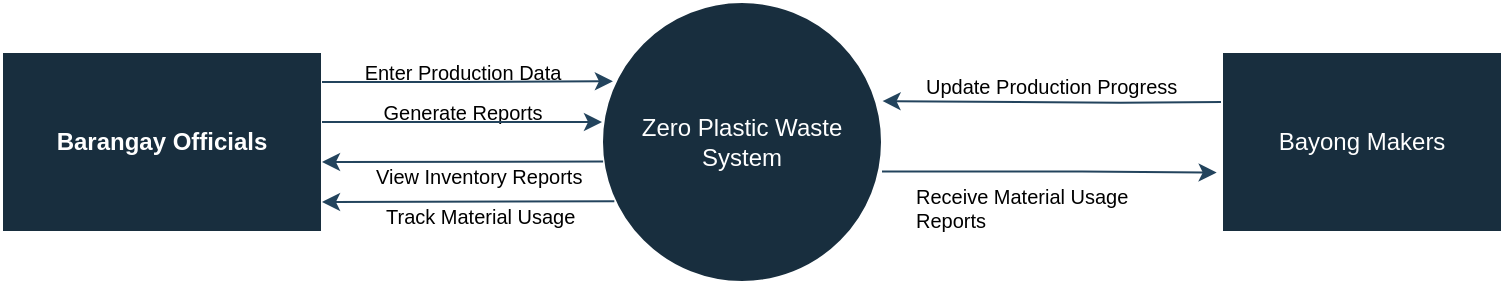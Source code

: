 <mxfile version="26.0.11">
  <diagram name="Page-1" id="_dEVKyl7b03lGLKpZU5b">
    <mxGraphModel dx="576" dy="307" grid="1" gridSize="10" guides="1" tooltips="1" connect="1" arrows="1" fold="1" page="1" pageScale="1" pageWidth="850" pageHeight="1100" background="#FFFFFF" math="0" shadow="0">
      <root>
        <mxCell id="0" />
        <mxCell id="1" parent="0" />
        <mxCell id="ykiPX_HfjB889-a121QS-25" style="rounded=0;orthogonalLoop=1;jettySize=auto;html=1;entryX=1.002;entryY=0.354;entryDx=0;entryDy=0;entryPerimeter=0;exitX=0.005;exitY=0.569;exitDx=0;exitDy=0;exitPerimeter=0;labelBackgroundColor=none;strokeColor=#23445D;fontColor=default;" edge="1" parent="1" target="ykiPX_HfjB889-a121QS-1">
          <mxGeometry relative="1" as="geometry">
            <mxPoint x="511.54" y="560.06" as="targetPoint" />
            <mxPoint x="660" y="560.0" as="sourcePoint" />
            <Array as="points">
              <mxPoint x="609.3" y="560.34" />
            </Array>
          </mxGeometry>
        </mxCell>
        <mxCell id="ykiPX_HfjB889-a121QS-1" value="&lt;div&gt;Zero Plastic Waste System&lt;/div&gt;" style="ellipse;whiteSpace=wrap;html=1;aspect=fixed;labelBackgroundColor=none;fillColor=#182E3E;strokeColor=#FFFFFF;fontColor=#FFFFFF;" vertex="1" parent="1">
          <mxGeometry x="350" y="510" width="140" height="140" as="geometry" />
        </mxCell>
        <mxCell id="ykiPX_HfjB889-a121QS-17" value="" style="edgeStyle=orthogonalEdgeStyle;rounded=0;orthogonalLoop=1;jettySize=auto;html=1;entryX=-0.019;entryY=0.67;entryDx=0;entryDy=0;entryPerimeter=0;labelBackgroundColor=none;strokeColor=#23445D;fontColor=default;" edge="1" parent="1" target="ykiPX_HfjB889-a121QS-2">
          <mxGeometry relative="1" as="geometry">
            <mxPoint x="490" y="594.799" as="sourcePoint" />
            <mxPoint x="650" y="595" as="targetPoint" />
            <Array as="points">
              <mxPoint x="590" y="595" />
            </Array>
          </mxGeometry>
        </mxCell>
        <mxCell id="ykiPX_HfjB889-a121QS-2" value="Bayong Makers" style="rounded=0;whiteSpace=wrap;html=1;labelBackgroundColor=none;fillColor=#182E3E;strokeColor=#FFFFFF;fontColor=#FFFFFF;" vertex="1" parent="1">
          <mxGeometry x="660" y="535" width="140" height="90" as="geometry" />
        </mxCell>
        <mxCell id="ykiPX_HfjB889-a121QS-4" value="&lt;strong data-end=&quot;1258&quot; data-start=&quot;1236&quot;&gt;Barangay Officials&lt;/strong&gt;" style="rounded=0;whiteSpace=wrap;html=1;labelBackgroundColor=none;fillColor=#182E3E;strokeColor=#FFFFFF;fontColor=#FFFFFF;" vertex="1" parent="1">
          <mxGeometry x="50" y="535" width="160" height="90" as="geometry" />
        </mxCell>
        <mxCell id="ykiPX_HfjB889-a121QS-8" value="Enter Production Data" style="text;html=1;align=center;verticalAlign=middle;resizable=0;points=[];autosize=1;strokeColor=none;fillColor=none;rotation=0;fontSize=10;flipV=0;flipH=0;labelBackgroundColor=none;fontColor=#000000;" vertex="1" parent="1">
          <mxGeometry x="220" y="530" width="120" height="30" as="geometry" />
        </mxCell>
        <mxCell id="ykiPX_HfjB889-a121QS-11" value="Generate Reports" style="text;html=1;align=center;verticalAlign=middle;resizable=0;points=[];autosize=1;strokeColor=none;fillColor=none;rotation=0;fontSize=10;flipV=0;flipH=0;labelBackgroundColor=none;fontColor=#000000;" vertex="1" parent="1">
          <mxGeometry x="230" y="550" width="100" height="30" as="geometry" />
        </mxCell>
        <mxCell id="ykiPX_HfjB889-a121QS-14" value="View Inventory Reports" style="text;whiteSpace=wrap;html=1;fontSize=10;rotation=0;direction=west;labelBackgroundColor=none;fontColor=#000000;" vertex="1" parent="1">
          <mxGeometry x="235" y="585" width="110" height="20" as="geometry" />
        </mxCell>
        <mxCell id="ykiPX_HfjB889-a121QS-16" value="Track Material Usage" style="text;whiteSpace=wrap;html=1;fontSize=10;rotation=0;direction=west;labelBackgroundColor=none;fontColor=#000000;" vertex="1" parent="1">
          <mxGeometry x="240" y="605" width="100" height="20" as="geometry" />
        </mxCell>
        <mxCell id="ykiPX_HfjB889-a121QS-18" value="Update Production Progress" style="text;whiteSpace=wrap;html=1;fontSize=10;labelBackgroundColor=none;fontColor=#000000;" vertex="1" parent="1">
          <mxGeometry x="510" y="540" width="130" height="20" as="geometry" />
        </mxCell>
        <mxCell id="ykiPX_HfjB889-a121QS-26" value="Receive Material Usage Reports" style="text;whiteSpace=wrap;html=1;fontSize=10;labelBackgroundColor=none;fontColor=#000000;" vertex="1" parent="1">
          <mxGeometry x="505" y="595" width="140" height="30" as="geometry" />
        </mxCell>
        <mxCell id="ykiPX_HfjB889-a121QS-34" value="" style="endArrow=classic;html=1;rounded=0;entryX=0.039;entryY=0.283;entryDx=0;entryDy=0;entryPerimeter=0;labelBackgroundColor=none;strokeColor=#23445D;fontColor=default;" edge="1" parent="1" target="ykiPX_HfjB889-a121QS-1">
          <mxGeometry width="50" height="50" relative="1" as="geometry">
            <mxPoint x="210" y="550" as="sourcePoint" />
            <mxPoint x="350.14" y="550.12" as="targetPoint" />
            <Array as="points">
              <mxPoint x="280" y="550" />
            </Array>
          </mxGeometry>
        </mxCell>
        <mxCell id="ykiPX_HfjB889-a121QS-35" value="" style="endArrow=classic;html=1;rounded=0;entryX=0.001;entryY=0.358;entryDx=0;entryDy=0;entryPerimeter=0;labelBackgroundColor=none;strokeColor=#23445D;fontColor=default;" edge="1" parent="1">
          <mxGeometry width="50" height="50" relative="1" as="geometry">
            <mxPoint x="210" y="570" as="sourcePoint" />
            <mxPoint x="350" y="570" as="targetPoint" />
          </mxGeometry>
        </mxCell>
        <mxCell id="ykiPX_HfjB889-a121QS-38" value="" style="endArrow=classic;html=1;rounded=0;exitX=0.004;exitY=0.57;exitDx=0;exitDy=0;exitPerimeter=0;entryX=1;entryY=0.611;entryDx=0;entryDy=0;entryPerimeter=0;labelBackgroundColor=none;strokeColor=#23445D;fontColor=default;" edge="1" parent="1" source="ykiPX_HfjB889-a121QS-1" target="ykiPX_HfjB889-a121QS-4">
          <mxGeometry width="50" height="50" relative="1" as="geometry">
            <mxPoint x="340" y="590" as="sourcePoint" />
            <mxPoint x="250" y="590" as="targetPoint" />
          </mxGeometry>
        </mxCell>
        <mxCell id="ykiPX_HfjB889-a121QS-39" value="" style="endArrow=classic;html=1;rounded=0;exitX=0.044;exitY=0.712;exitDx=0;exitDy=0;exitPerimeter=0;entryX=1;entryY=0.611;entryDx=0;entryDy=0;entryPerimeter=0;labelBackgroundColor=none;strokeColor=#23445D;fontColor=default;" edge="1" parent="1" source="ykiPX_HfjB889-a121QS-1">
          <mxGeometry width="50" height="50" relative="1" as="geometry">
            <mxPoint x="351" y="610" as="sourcePoint" />
            <mxPoint x="210" y="610" as="targetPoint" />
          </mxGeometry>
        </mxCell>
      </root>
    </mxGraphModel>
  </diagram>
</mxfile>
